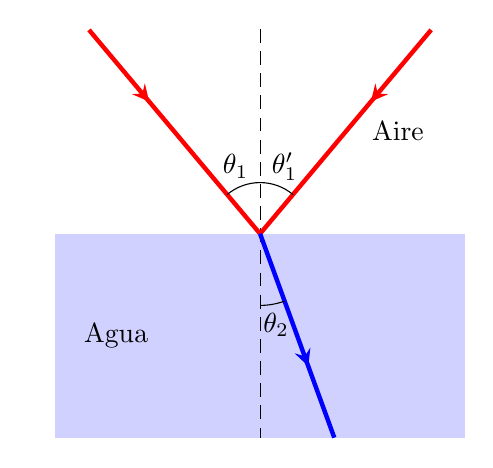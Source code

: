 \tikzstyle arrowstyle=[scale=1]
\tikzstyle directed=[postaction={decorate,decoration={markings,
    mark=at position .65 with {\arrow[arrowstyle]{stealth}}}}]
\tikzstyle reverse directed=[postaction={decorate,decoration={markings,
    mark=at position .65 with {\arrowreversed[arrowstyle]{stealth};}}}]

\begin{tikzpicture}[scale=0.65]

    % define coordinates
    \coordinate (O) at (0,0) ;
    \coordinate (A) at (0,4) ;
    \coordinate (B) at (0,-4) ;
    
    % media
    \fill[blue!25!,opacity=.0] (-4,0) rectangle (4,4);
    \fill[blue!60!,opacity=.3] (-4,0) rectangle (4,-4);
    \node[right] at (2,2) {Aire};
    \node[left] at (-2,-2) {Agua};

    % axis
    \draw[dash pattern=on5pt off3pt] (A) -- (B) ;

    % rays
    \draw[red,ultra thick,reverse directed] (O) -- (130:5.2);
    \draw[red,ultra thick,reverse directed] (O) -- (50:5.2);
    \draw[blue,directed,ultra thick] (O) -- (-70:4.24);

    % angles
    \draw (0,1) arc (90:130:1);
    \draw (0,1) arc (90:50:1);
    \draw (0,-1.4) arc (270:290:1.4) ;
    \node[] at (280:1.8)  {$\theta_{2}$};
    \node[] at (110:1.4)  {$\theta_{1}$};
    \node[] at (70:1.4)  {$\theta_{1}'$};
\end{tikzpicture}